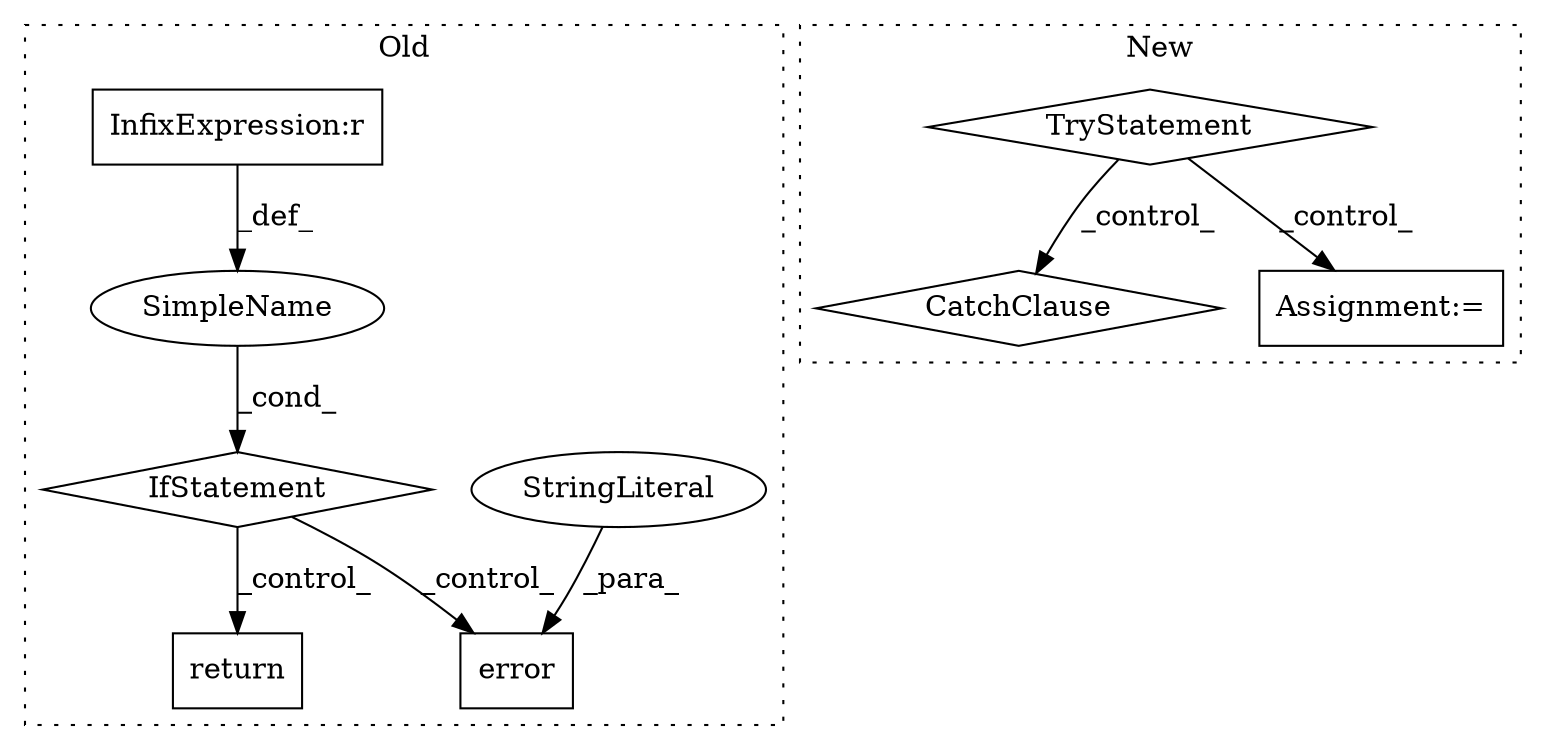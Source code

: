 digraph G {
subgraph cluster0 {
1 [label="error" a="32" s="5201,5259" l="6,1" shape="box"];
4 [label="StringLiteral" a="45" s="5207" l="40" shape="ellipse"];
5 [label="IfStatement" a="25" s="5117,5133" l="4,2" shape="diamond"];
6 [label="SimpleName" a="42" s="" l="" shape="ellipse"];
7 [label="InfixExpression:r" a="27" s="5125" l="4" shape="box"];
9 [label="return" a="41" s="5268" l="7" shape="box"];
label = "Old";
style="dotted";
}
subgraph cluster1 {
2 [label="TryStatement" a="54" s="4683" l="4" shape="diamond"];
3 [label="CatchClause" a="12" s="4778,4802" l="11,2" shape="diamond"];
8 [label="Assignment:=" a="7" s="4709" l="1" shape="box"];
label = "New";
style="dotted";
}
2 -> 3 [label="_control_"];
2 -> 8 [label="_control_"];
4 -> 1 [label="_para_"];
5 -> 9 [label="_control_"];
5 -> 1 [label="_control_"];
6 -> 5 [label="_cond_"];
7 -> 6 [label="_def_"];
}